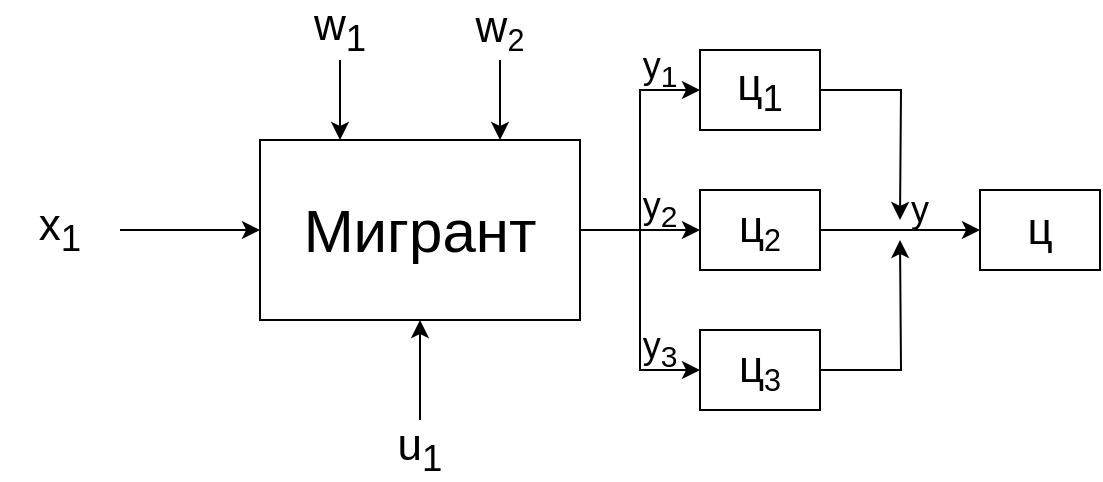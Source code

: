 <mxfile version="24.0.5" type="github">
  <diagram name="Page-1" id="crU_duxgmzTfYiu8VtKf">
    <mxGraphModel dx="481" dy="671" grid="1" gridSize="10" guides="1" tooltips="1" connect="1" arrows="1" fold="1" page="1" pageScale="1" pageWidth="850" pageHeight="1100" math="0" shadow="0">
      <root>
        <mxCell id="0" />
        <mxCell id="1" parent="0" />
        <mxCell id="yZ__1cToAUe3bZfkRYNw-18" style="edgeStyle=orthogonalEdgeStyle;rounded=0;orthogonalLoop=1;jettySize=auto;html=1;entryX=0;entryY=0.5;entryDx=0;entryDy=0;exitX=1;exitY=0.5;exitDx=0;exitDy=0;" edge="1" parent="1" source="yZ__1cToAUe3bZfkRYNw-1" target="yZ__1cToAUe3bZfkRYNw-14">
          <mxGeometry relative="1" as="geometry" />
        </mxCell>
        <mxCell id="yZ__1cToAUe3bZfkRYNw-1" value="&lt;font style=&quot;font-size: 30px;&quot;&gt;Мигрант&lt;/font&gt;" style="rounded=0;whiteSpace=wrap;html=1;" vertex="1" parent="1">
          <mxGeometry x="240" y="360" width="160" height="90" as="geometry" />
        </mxCell>
        <mxCell id="yZ__1cToAUe3bZfkRYNw-2" value="&lt;font style=&quot;font-size: 22px;&quot;&gt;x&lt;sub&gt;1&lt;/sub&gt;&lt;/font&gt;" style="text;html=1;align=center;verticalAlign=middle;whiteSpace=wrap;rounded=0;" vertex="1" parent="1">
          <mxGeometry x="110" y="390" width="60" height="30" as="geometry" />
        </mxCell>
        <mxCell id="yZ__1cToAUe3bZfkRYNw-3" value="" style="endArrow=classic;html=1;rounded=0;exitX=1;exitY=0.5;exitDx=0;exitDy=0;entryX=0;entryY=0.5;entryDx=0;entryDy=0;" edge="1" parent="1" source="yZ__1cToAUe3bZfkRYNw-2" target="yZ__1cToAUe3bZfkRYNw-1">
          <mxGeometry width="50" height="50" relative="1" as="geometry">
            <mxPoint x="360" y="660" as="sourcePoint" />
            <mxPoint x="410" y="610" as="targetPoint" />
          </mxGeometry>
        </mxCell>
        <mxCell id="yZ__1cToAUe3bZfkRYNw-7" style="edgeStyle=orthogonalEdgeStyle;rounded=0;orthogonalLoop=1;jettySize=auto;html=1;entryX=0.25;entryY=0;entryDx=0;entryDy=0;" edge="1" parent="1" source="yZ__1cToAUe3bZfkRYNw-6" target="yZ__1cToAUe3bZfkRYNw-1">
          <mxGeometry relative="1" as="geometry">
            <mxPoint x="280" y="350" as="targetPoint" />
          </mxGeometry>
        </mxCell>
        <mxCell id="yZ__1cToAUe3bZfkRYNw-6" value="&lt;font style=&quot;font-size: 22px;&quot;&gt;w&lt;sub&gt;1&lt;/sub&gt;&lt;/font&gt;" style="text;html=1;align=center;verticalAlign=middle;whiteSpace=wrap;rounded=0;" vertex="1" parent="1">
          <mxGeometry x="250" y="290" width="60" height="30" as="geometry" />
        </mxCell>
        <mxCell id="yZ__1cToAUe3bZfkRYNw-9" style="edgeStyle=orthogonalEdgeStyle;rounded=0;orthogonalLoop=1;jettySize=auto;html=1;entryX=0.75;entryY=0;entryDx=0;entryDy=0;" edge="1" parent="1" source="yZ__1cToAUe3bZfkRYNw-8" target="yZ__1cToAUe3bZfkRYNw-1">
          <mxGeometry relative="1" as="geometry" />
        </mxCell>
        <mxCell id="yZ__1cToAUe3bZfkRYNw-8" value="&lt;font style=&quot;font-size: 22px;&quot;&gt;w&lt;/font&gt;&lt;font style=&quot;font-size: 18.333px;&quot;&gt;&lt;sub&gt;2&lt;/sub&gt;&lt;/font&gt;" style="text;html=1;align=center;verticalAlign=middle;whiteSpace=wrap;rounded=0;" vertex="1" parent="1">
          <mxGeometry x="330" y="290" width="60" height="30" as="geometry" />
        </mxCell>
        <mxCell id="yZ__1cToAUe3bZfkRYNw-13" style="edgeStyle=orthogonalEdgeStyle;rounded=0;orthogonalLoop=1;jettySize=auto;html=1;entryX=0.5;entryY=1;entryDx=0;entryDy=0;" edge="1" parent="1" source="yZ__1cToAUe3bZfkRYNw-10" target="yZ__1cToAUe3bZfkRYNw-1">
          <mxGeometry relative="1" as="geometry" />
        </mxCell>
        <mxCell id="yZ__1cToAUe3bZfkRYNw-10" value="&lt;font style=&quot;&quot;&gt;&lt;span style=&quot;font-size: 22px;&quot;&gt;u&lt;sub&gt;1&lt;/sub&gt;&lt;/span&gt;&lt;/font&gt;" style="text;html=1;align=center;verticalAlign=middle;whiteSpace=wrap;rounded=0;" vertex="1" parent="1">
          <mxGeometry x="290" y="500" width="60" height="30" as="geometry" />
        </mxCell>
        <mxCell id="yZ__1cToAUe3bZfkRYNw-14" value="&lt;font style=&quot;&quot;&gt;&lt;span style=&quot;font-size: 22px;&quot;&gt;y&lt;sub&gt;1&lt;/sub&gt;&lt;/span&gt;&lt;/font&gt;" style="text;html=1;align=center;verticalAlign=middle;whiteSpace=wrap;rounded=0;strokeWidth=2;" vertex="1" parent="1">
          <mxGeometry x="460" y="320" width="60" height="30" as="geometry" />
        </mxCell>
        <mxCell id="yZ__1cToAUe3bZfkRYNw-15" value="&lt;font style=&quot;&quot;&gt;&lt;span style=&quot;font-size: 22px;&quot;&gt;y&lt;/span&gt;&lt;span style=&quot;font-size: 18.333px;&quot;&gt;&lt;sub&gt;2&lt;/sub&gt;&lt;/span&gt;&lt;/font&gt;" style="text;html=1;align=center;verticalAlign=middle;whiteSpace=wrap;rounded=0;" vertex="1" parent="1">
          <mxGeometry x="460" y="390" width="60" height="30" as="geometry" />
        </mxCell>
        <mxCell id="yZ__1cToAUe3bZfkRYNw-16" value="&lt;font style=&quot;&quot;&gt;&lt;span style=&quot;font-size: 22px;&quot;&gt;y&lt;/span&gt;&lt;span style=&quot;font-size: 18.333px;&quot;&gt;&lt;sub&gt;3&lt;/sub&gt;&lt;/span&gt;&lt;/font&gt;" style="text;html=1;align=center;verticalAlign=middle;whiteSpace=wrap;rounded=0;" vertex="1" parent="1">
          <mxGeometry x="460" y="460" width="60" height="30" as="geometry" />
        </mxCell>
        <mxCell id="yZ__1cToAUe3bZfkRYNw-19" value="" style="endArrow=classic;html=1;rounded=0;exitX=1;exitY=0.5;exitDx=0;exitDy=0;entryX=0;entryY=0.5;entryDx=0;entryDy=0;" edge="1" parent="1" source="yZ__1cToAUe3bZfkRYNw-1" target="yZ__1cToAUe3bZfkRYNw-15">
          <mxGeometry width="50" height="50" relative="1" as="geometry">
            <mxPoint x="420" y="420" as="sourcePoint" />
            <mxPoint x="470" y="370" as="targetPoint" />
          </mxGeometry>
        </mxCell>
        <mxCell id="yZ__1cToAUe3bZfkRYNw-22" value="" style="endArrow=classic;html=1;rounded=0;exitX=1;exitY=0.5;exitDx=0;exitDy=0;entryX=0;entryY=0.5;entryDx=0;entryDy=0;" edge="1" parent="1">
          <mxGeometry width="50" height="50" relative="1" as="geometry">
            <mxPoint x="400" y="405" as="sourcePoint" />
            <mxPoint x="460" y="475" as="targetPoint" />
            <Array as="points">
              <mxPoint x="420" y="405" />
              <mxPoint x="430" y="405" />
              <mxPoint x="430" y="410" />
              <mxPoint x="430" y="440" />
              <mxPoint x="430" y="475" />
            </Array>
          </mxGeometry>
        </mxCell>
        <mxCell id="yZ__1cToAUe3bZfkRYNw-33" style="edgeStyle=orthogonalEdgeStyle;rounded=0;orthogonalLoop=1;jettySize=auto;html=1;" edge="1" parent="1" source="yZ__1cToAUe3bZfkRYNw-23">
          <mxGeometry relative="1" as="geometry">
            <mxPoint x="560" y="400" as="targetPoint" />
          </mxGeometry>
        </mxCell>
        <mxCell id="yZ__1cToAUe3bZfkRYNw-23" value="&lt;font style=&quot;font-size: 22px;&quot;&gt;ц&lt;sub&gt;1&lt;/sub&gt;&lt;/font&gt;" style="rounded=0;whiteSpace=wrap;html=1;" vertex="1" parent="1">
          <mxGeometry x="460" y="315" width="60" height="40" as="geometry" />
        </mxCell>
        <mxCell id="yZ__1cToAUe3bZfkRYNw-24" value="&lt;font style=&quot;font-size: 18px;&quot;&gt;&lt;span style=&quot;&quot;&gt;y&lt;sub&gt;1&lt;/sub&gt;&lt;/span&gt;&lt;/font&gt;" style="text;html=1;align=center;verticalAlign=middle;whiteSpace=wrap;rounded=0;strokeWidth=2;" vertex="1" parent="1">
          <mxGeometry x="410" y="310" width="60" height="30" as="geometry" />
        </mxCell>
        <mxCell id="yZ__1cToAUe3bZfkRYNw-25" value="&lt;font style=&quot;font-size: 18px;&quot;&gt;&lt;span style=&quot;&quot;&gt;y&lt;/span&gt;&lt;span style=&quot;&quot;&gt;&lt;sub&gt;2&lt;/sub&gt;&lt;/span&gt;&lt;/font&gt;" style="text;html=1;align=center;verticalAlign=middle;whiteSpace=wrap;rounded=0;" vertex="1" parent="1">
          <mxGeometry x="410" y="380" width="60" height="30" as="geometry" />
        </mxCell>
        <mxCell id="yZ__1cToAUe3bZfkRYNw-26" value="&lt;font style=&quot;font-size: 18px;&quot;&gt;&lt;span style=&quot;&quot;&gt;y&lt;/span&gt;&lt;span style=&quot;&quot;&gt;&lt;sub&gt;3&lt;/sub&gt;&lt;/span&gt;&lt;/font&gt;" style="text;html=1;align=center;verticalAlign=middle;whiteSpace=wrap;rounded=0;" vertex="1" parent="1">
          <mxGeometry x="410" y="450" width="60" height="30" as="geometry" />
        </mxCell>
        <mxCell id="yZ__1cToAUe3bZfkRYNw-32" style="edgeStyle=orthogonalEdgeStyle;rounded=0;orthogonalLoop=1;jettySize=auto;html=1;" edge="1" parent="1" source="yZ__1cToAUe3bZfkRYNw-27">
          <mxGeometry relative="1" as="geometry">
            <mxPoint x="600" y="405" as="targetPoint" />
          </mxGeometry>
        </mxCell>
        <mxCell id="yZ__1cToAUe3bZfkRYNw-27" value="&lt;font style=&quot;font-size: 22px;&quot;&gt;ц&lt;/font&gt;&lt;font style=&quot;font-size: 18.333px;&quot;&gt;&lt;sub&gt;2&lt;/sub&gt;&lt;/font&gt;" style="rounded=0;whiteSpace=wrap;html=1;" vertex="1" parent="1">
          <mxGeometry x="460" y="385" width="60" height="40" as="geometry" />
        </mxCell>
        <mxCell id="yZ__1cToAUe3bZfkRYNw-31" style="edgeStyle=orthogonalEdgeStyle;rounded=0;orthogonalLoop=1;jettySize=auto;html=1;" edge="1" parent="1" source="yZ__1cToAUe3bZfkRYNw-29">
          <mxGeometry relative="1" as="geometry">
            <mxPoint x="560" y="410" as="targetPoint" />
          </mxGeometry>
        </mxCell>
        <mxCell id="yZ__1cToAUe3bZfkRYNw-29" value="&lt;font style=&quot;font-size: 22px;&quot;&gt;ц&lt;/font&gt;&lt;font style=&quot;font-size: 18.333px;&quot;&gt;&lt;sub&gt;3&lt;/sub&gt;&lt;/font&gt;" style="rounded=0;whiteSpace=wrap;html=1;" vertex="1" parent="1">
          <mxGeometry x="460" y="455" width="60" height="40" as="geometry" />
        </mxCell>
        <mxCell id="yZ__1cToAUe3bZfkRYNw-37" value="&lt;font style=&quot;font-size: 18px;&quot;&gt;&lt;span style=&quot;&quot;&gt;y&lt;/span&gt;&lt;/font&gt;" style="text;html=1;align=center;verticalAlign=middle;whiteSpace=wrap;rounded=0;" vertex="1" parent="1">
          <mxGeometry x="540" y="380" width="60" height="30" as="geometry" />
        </mxCell>
        <mxCell id="yZ__1cToAUe3bZfkRYNw-38" value="&lt;font style=&quot;font-size: 22px;&quot;&gt;ц&lt;/font&gt;" style="rounded=0;whiteSpace=wrap;html=1;" vertex="1" parent="1">
          <mxGeometry x="600" y="385" width="60" height="40" as="geometry" />
        </mxCell>
      </root>
    </mxGraphModel>
  </diagram>
</mxfile>
